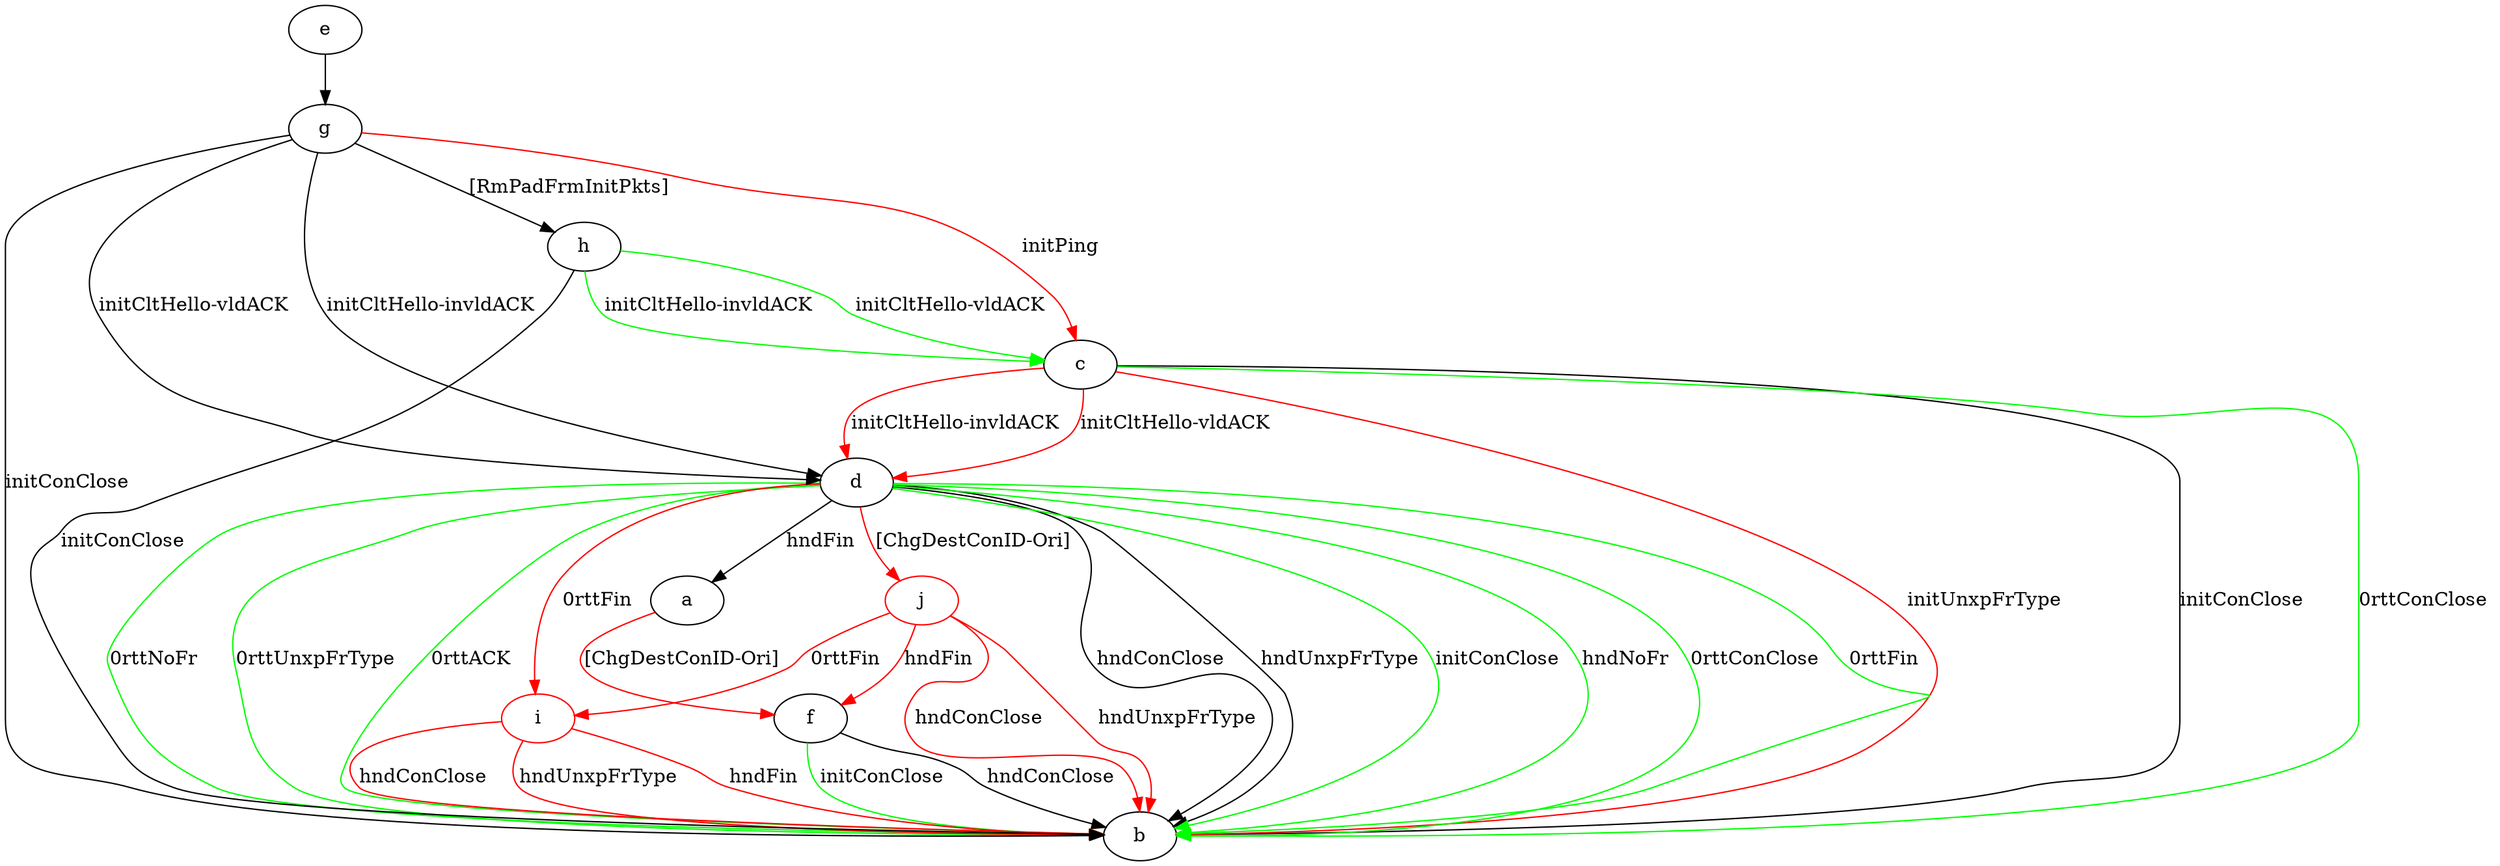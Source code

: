 digraph "" {
	a -> f	[key=0,
		color=red,
		label="[ChgDestConID-Ori] "];
	c -> b	[key=0,
		label="initConClose "];
	c -> b	[key=1,
		color=green,
		label="0rttConClose "];
	c -> b	[key=2,
		color=red,
		label="initUnxpFrType "];
	c -> d	[key=0,
		color=red,
		label="initCltHello-vldACK "];
	c -> d	[key=1,
		color=red,
		label="initCltHello-invldACK "];
	d -> a	[key=0,
		label="hndFin "];
	d -> b	[key=0,
		label="hndConClose "];
	d -> b	[key=1,
		label="hndUnxpFrType "];
	d -> b	[key=2,
		color=green,
		label="initConClose "];
	d -> b	[key=3,
		color=green,
		label="hndNoFr "];
	d -> b	[key=4,
		color=green,
		label="0rttConClose "];
	d -> b	[key=5,
		color=green,
		label="0rttFin "];
	d -> b	[key=6,
		color=green,
		label="0rttNoFr "];
	d -> b	[key=7,
		color=green,
		label="0rttUnxpFrType "];
	d -> b	[key=8,
		color=green,
		label="0rttACK "];
	i	[color=red];
	d -> i	[key=0,
		color=red,
		label="0rttFin "];
	j	[color=red];
	d -> j	[key=0,
		color=red,
		label="[ChgDestConID-Ori] "];
	e -> g	[key=0];
	f -> b	[key=0,
		label="hndConClose "];
	f -> b	[key=1,
		color=green,
		label="initConClose "];
	g -> b	[key=0,
		label="initConClose "];
	g -> c	[key=0,
		color=red,
		label="initPing "];
	g -> d	[key=0,
		label="initCltHello-vldACK "];
	g -> d	[key=1,
		label="initCltHello-invldACK "];
	g -> h	[key=0,
		label="[RmPadFrmInitPkts] "];
	h -> b	[key=0,
		label="initConClose "];
	h -> c	[key=0,
		color=green,
		label="initCltHello-vldACK "];
	h -> c	[key=1,
		color=green,
		label="initCltHello-invldACK "];
	i -> b	[key=0,
		color=red,
		label="hndFin "];
	i -> b	[key=1,
		color=red,
		label="hndConClose "];
	i -> b	[key=2,
		color=red,
		label="hndUnxpFrType "];
	j -> b	[key=0,
		color=red,
		label="hndConClose "];
	j -> b	[key=1,
		color=red,
		label="hndUnxpFrType "];
	j -> f	[key=0,
		color=red,
		label="hndFin "];
	j -> i	[key=0,
		color=red,
		label="0rttFin "];
}
